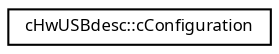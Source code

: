 digraph "Graphical Class Hierarchy"
{
  edge [fontname="Sans",fontsize="8",labelfontname="Sans",labelfontsize="8"];
  node [fontname="Sans",fontsize="8",shape=record];
  rankdir="LR";
  Node1 [label="cHwUSBdesc::cConfiguration",height=0.2,width=0.4,color="black", fillcolor="white", style="filled",URL="$classc_hw_u_s_bdesc_1_1c_configuration.html"];
}
